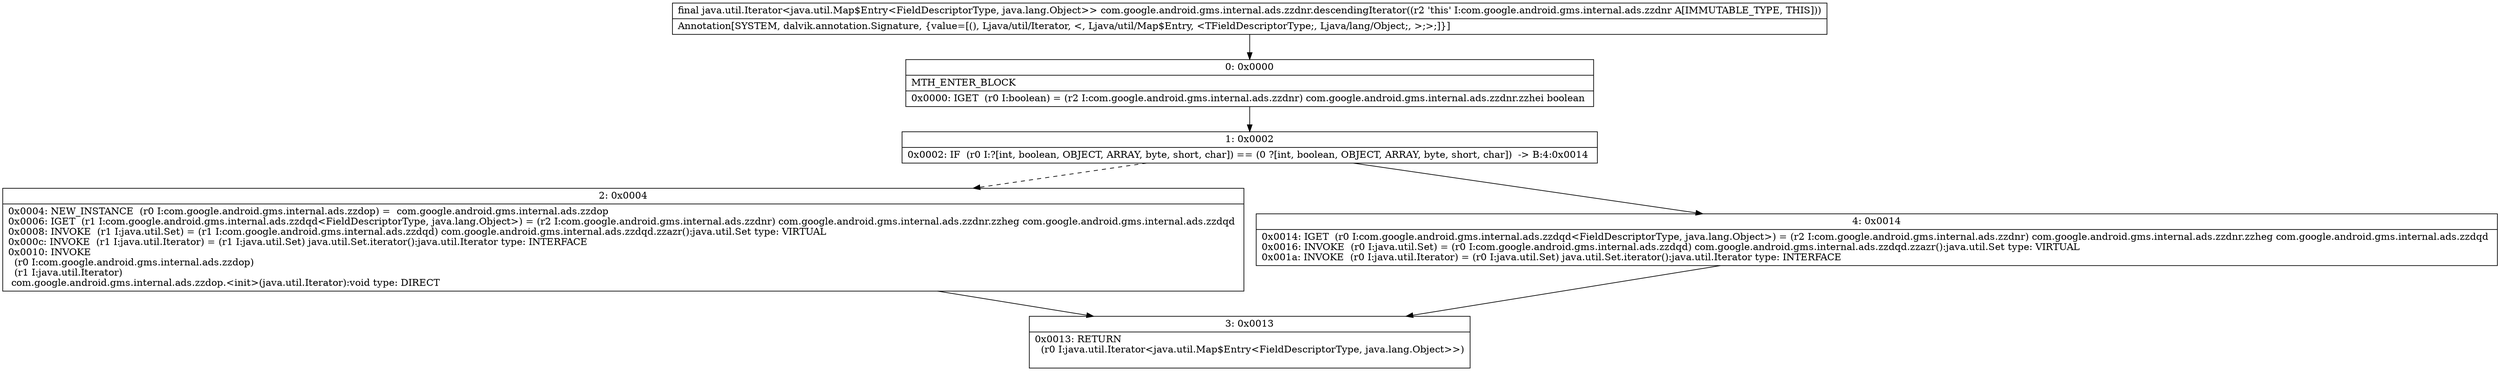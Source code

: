 digraph "CFG forcom.google.android.gms.internal.ads.zzdnr.descendingIterator()Ljava\/util\/Iterator;" {
Node_0 [shape=record,label="{0\:\ 0x0000|MTH_ENTER_BLOCK\l|0x0000: IGET  (r0 I:boolean) = (r2 I:com.google.android.gms.internal.ads.zzdnr) com.google.android.gms.internal.ads.zzdnr.zzhei boolean \l}"];
Node_1 [shape=record,label="{1\:\ 0x0002|0x0002: IF  (r0 I:?[int, boolean, OBJECT, ARRAY, byte, short, char]) == (0 ?[int, boolean, OBJECT, ARRAY, byte, short, char])  \-\> B:4:0x0014 \l}"];
Node_2 [shape=record,label="{2\:\ 0x0004|0x0004: NEW_INSTANCE  (r0 I:com.google.android.gms.internal.ads.zzdop) =  com.google.android.gms.internal.ads.zzdop \l0x0006: IGET  (r1 I:com.google.android.gms.internal.ads.zzdqd\<FieldDescriptorType, java.lang.Object\>) = (r2 I:com.google.android.gms.internal.ads.zzdnr) com.google.android.gms.internal.ads.zzdnr.zzheg com.google.android.gms.internal.ads.zzdqd \l0x0008: INVOKE  (r1 I:java.util.Set) = (r1 I:com.google.android.gms.internal.ads.zzdqd) com.google.android.gms.internal.ads.zzdqd.zzazr():java.util.Set type: VIRTUAL \l0x000c: INVOKE  (r1 I:java.util.Iterator) = (r1 I:java.util.Set) java.util.Set.iterator():java.util.Iterator type: INTERFACE \l0x0010: INVOKE  \l  (r0 I:com.google.android.gms.internal.ads.zzdop)\l  (r1 I:java.util.Iterator)\l com.google.android.gms.internal.ads.zzdop.\<init\>(java.util.Iterator):void type: DIRECT \l}"];
Node_3 [shape=record,label="{3\:\ 0x0013|0x0013: RETURN  \l  (r0 I:java.util.Iterator\<java.util.Map$Entry\<FieldDescriptorType, java.lang.Object\>\>)\l \l}"];
Node_4 [shape=record,label="{4\:\ 0x0014|0x0014: IGET  (r0 I:com.google.android.gms.internal.ads.zzdqd\<FieldDescriptorType, java.lang.Object\>) = (r2 I:com.google.android.gms.internal.ads.zzdnr) com.google.android.gms.internal.ads.zzdnr.zzheg com.google.android.gms.internal.ads.zzdqd \l0x0016: INVOKE  (r0 I:java.util.Set) = (r0 I:com.google.android.gms.internal.ads.zzdqd) com.google.android.gms.internal.ads.zzdqd.zzazr():java.util.Set type: VIRTUAL \l0x001a: INVOKE  (r0 I:java.util.Iterator) = (r0 I:java.util.Set) java.util.Set.iterator():java.util.Iterator type: INTERFACE \l}"];
MethodNode[shape=record,label="{final java.util.Iterator\<java.util.Map$Entry\<FieldDescriptorType, java.lang.Object\>\> com.google.android.gms.internal.ads.zzdnr.descendingIterator((r2 'this' I:com.google.android.gms.internal.ads.zzdnr A[IMMUTABLE_TYPE, THIS]))  | Annotation[SYSTEM, dalvik.annotation.Signature, \{value=[(), Ljava\/util\/Iterator, \<, Ljava\/util\/Map$Entry, \<TFieldDescriptorType;, Ljava\/lang\/Object;, \>;\>;]\}]\l}"];
MethodNode -> Node_0;
Node_0 -> Node_1;
Node_1 -> Node_2[style=dashed];
Node_1 -> Node_4;
Node_2 -> Node_3;
Node_4 -> Node_3;
}

